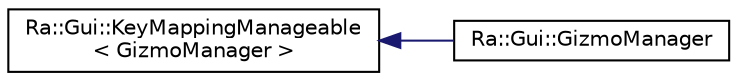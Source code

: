 digraph "Graphical Class Hierarchy"
{
 // INTERACTIVE_SVG=YES
 // LATEX_PDF_SIZE
  edge [fontname="Helvetica",fontsize="10",labelfontname="Helvetica",labelfontsize="10"];
  node [fontname="Helvetica",fontsize="10",shape=record];
  rankdir="LR";
  Node0 [label="Ra::Gui::KeyMappingManageable\l\< GizmoManager \>",height=0.2,width=0.4,color="black", fillcolor="white", style="filled",URL="$classRa_1_1Gui_1_1KeyMappingManageable.html",tooltip=" "];
  Node0 -> Node1 [dir="back",color="midnightblue",fontsize="10",style="solid",fontname="Helvetica"];
  Node1 [label="Ra::Gui::GizmoManager",height=0.2,width=0.4,color="black", fillcolor="white", style="filled",URL="$classRa_1_1Gui_1_1GizmoManager.html",tooltip=" "];
}
